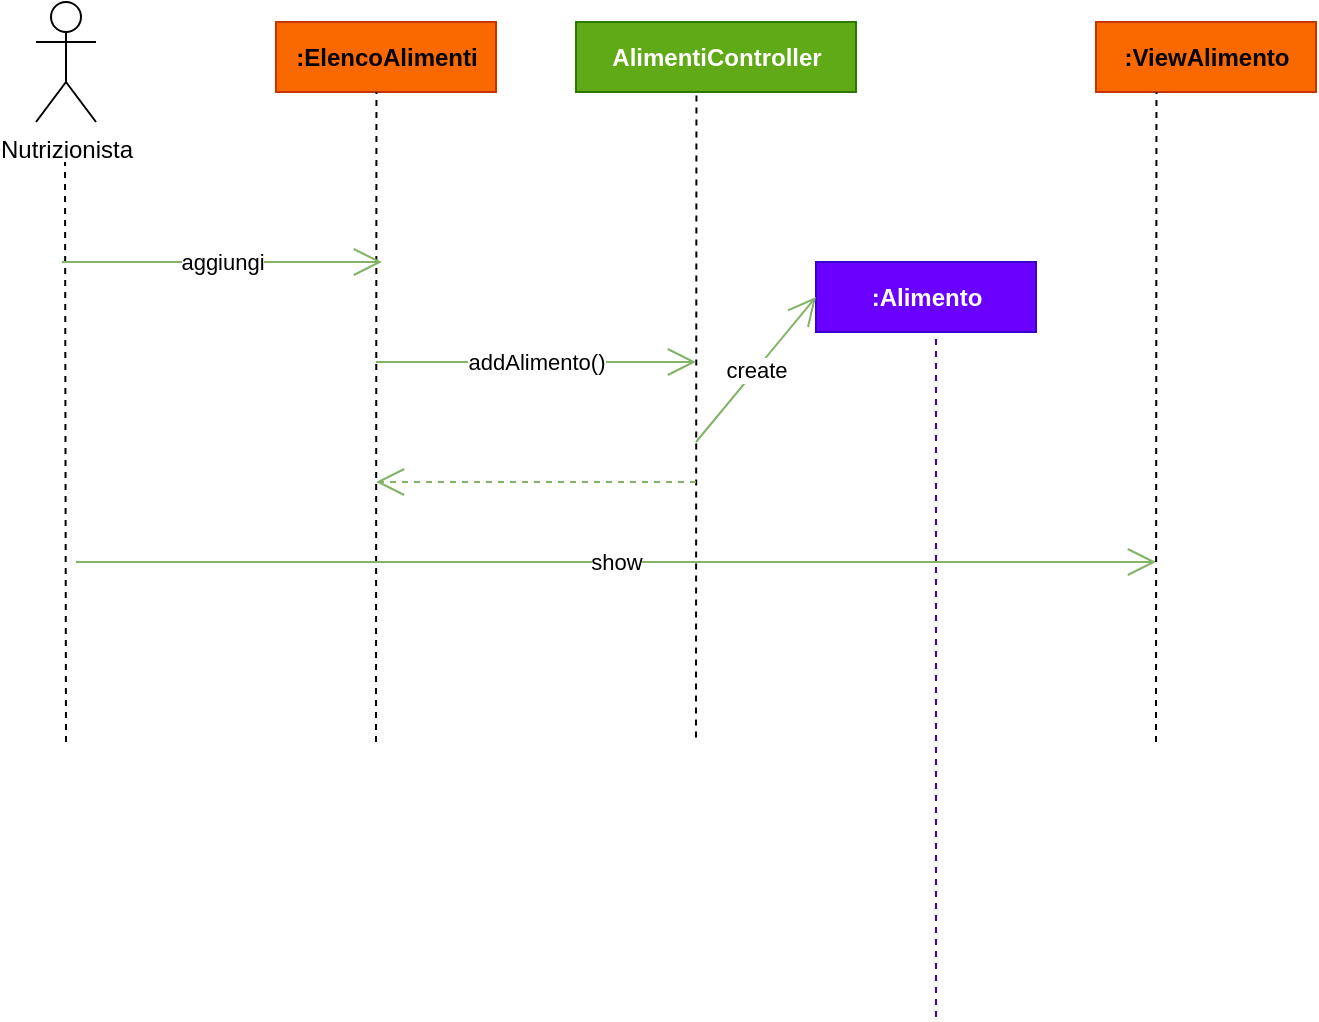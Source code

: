 <mxfile version="18.0.2" type="device"><diagram id="cqDag03rj86sCrA4Sofw" name="Page-1"><mxGraphModel dx="731" dy="402" grid="1" gridSize="10" guides="1" tooltips="1" connect="1" arrows="1" fold="1" page="1" pageScale="1" pageWidth="1169" pageHeight="827" math="0" shadow="0"><root><mxCell id="0"/><mxCell id="1" parent="0"/><mxCell id="AUerDSwF4Kn9yLPN4zHk-3" value="Nutrizionista" style="shape=umlActor;verticalLabelPosition=bottom;verticalAlign=top;html=1;outlineConnect=0;" parent="1" vertex="1"><mxGeometry x="110" y="110" width="30" height="60" as="geometry"/></mxCell><mxCell id="AUerDSwF4Kn9yLPN4zHk-4" value="" style="endArrow=none;html=1;rounded=0;dashed=1;" parent="1" edge="1"><mxGeometry width="50" height="50" relative="1" as="geometry"><mxPoint x="125" y="480" as="sourcePoint"/><mxPoint x="124.5" y="190" as="targetPoint"/></mxGeometry></mxCell><mxCell id="AUerDSwF4Kn9yLPN4zHk-5" value="&lt;b&gt;:ElencoAlimenti&lt;/b&gt;" style="html=1;fillColor=#fa6800;fontColor=#000000;strokeColor=#C73500;" parent="1" vertex="1"><mxGeometry x="230" y="120" width="110" height="35" as="geometry"/></mxCell><mxCell id="AUerDSwF4Kn9yLPN4zHk-6" value="" style="endArrow=none;html=1;rounded=0;dashed=1;" parent="1" edge="1"><mxGeometry width="50" height="50" relative="1" as="geometry"><mxPoint x="280" y="480" as="sourcePoint"/><mxPoint x="280.23" y="155" as="targetPoint"/></mxGeometry></mxCell><mxCell id="AUerDSwF4Kn9yLPN4zHk-7" value="show" style="endArrow=open;endSize=12;html=1;rounded=0;fillColor=#d5e8d4;gradientColor=#97d077;strokeColor=#82b366;" parent="1" edge="1"><mxGeometry width="160" relative="1" as="geometry"><mxPoint x="130.0" y="390" as="sourcePoint"/><mxPoint x="670" y="390" as="targetPoint"/></mxGeometry></mxCell><mxCell id="AUerDSwF4Kn9yLPN4zHk-8" value="aggiungi" style="endArrow=open;endSize=12;html=1;rounded=0;fillColor=#d5e8d4;gradientColor=#97d077;strokeColor=#82b366;" parent="1" edge="1"><mxGeometry width="160" relative="1" as="geometry"><mxPoint x="123.0" y="240" as="sourcePoint"/><mxPoint x="283.0" y="240" as="targetPoint"/></mxGeometry></mxCell><mxCell id="AUerDSwF4Kn9yLPN4zHk-9" value="&lt;b&gt;AlimentiController&lt;/b&gt;" style="html=1;fillColor=#60a917;fontColor=#ffffff;strokeColor=#2D7600;" parent="1" vertex="1"><mxGeometry x="380" y="120" width="140" height="35" as="geometry"/></mxCell><mxCell id="AUerDSwF4Kn9yLPN4zHk-10" value="" style="endArrow=none;html=1;rounded=0;dashed=1;" parent="1" edge="1"><mxGeometry width="50" height="50" relative="1" as="geometry"><mxPoint x="440" y="477.774" as="sourcePoint"/><mxPoint x="440.23" y="155" as="targetPoint"/></mxGeometry></mxCell><mxCell id="AUerDSwF4Kn9yLPN4zHk-11" value="addAlimento()" style="endArrow=open;endSize=12;html=1;rounded=0;fillColor=#d5e8d4;gradientColor=#97d077;strokeColor=#82b366;" parent="1" edge="1"><mxGeometry width="160" relative="1" as="geometry"><mxPoint x="280.0" y="290" as="sourcePoint"/><mxPoint x="440.0" y="290" as="targetPoint"/></mxGeometry></mxCell><mxCell id="QAj1MSjv-ApDCQnRfV9u-1" value="&lt;b&gt;:ViewAlimento&lt;/b&gt;" style="html=1;fillColor=#fa6800;fontColor=#000000;strokeColor=#C73500;" vertex="1" parent="1"><mxGeometry x="640" y="120" width="110" height="35" as="geometry"/></mxCell><mxCell id="QAj1MSjv-ApDCQnRfV9u-5" value="" style="endArrow=open;endSize=12;html=1;rounded=0;fillColor=#d5e8d4;gradientColor=#97d077;strokeColor=#82b366;dashed=1;" edge="1" parent="1"><mxGeometry width="160" relative="1" as="geometry"><mxPoint x="440" y="350" as="sourcePoint"/><mxPoint x="280" y="350" as="targetPoint"/></mxGeometry></mxCell><mxCell id="QAj1MSjv-ApDCQnRfV9u-6" value="" style="endArrow=none;html=1;rounded=0;dashed=1;" edge="1" parent="1"><mxGeometry width="50" height="50" relative="1" as="geometry"><mxPoint x="670" y="480" as="sourcePoint"/><mxPoint x="670.23" y="155" as="targetPoint"/></mxGeometry></mxCell><mxCell id="QAj1MSjv-ApDCQnRfV9u-7" value="&lt;b&gt;:Alimento&lt;/b&gt;" style="html=1;fillColor=#6a00ff;fontColor=#ffffff;strokeColor=#3700CC;" vertex="1" parent="1"><mxGeometry x="500" y="240" width="110" height="35" as="geometry"/></mxCell><mxCell id="QAj1MSjv-ApDCQnRfV9u-8" value="" style="endArrow=none;html=1;rounded=0;dashed=1;fillColor=#6a00ff;strokeColor=#3700CC;" edge="1" parent="1"><mxGeometry width="50" height="50" relative="1" as="geometry"><mxPoint x="560" y="617.5" as="sourcePoint"/><mxPoint x="560" y="275" as="targetPoint"/><Array as="points"><mxPoint x="560" y="445"/></Array></mxGeometry></mxCell><mxCell id="QAj1MSjv-ApDCQnRfV9u-9" value="create" style="endArrow=open;endSize=12;html=1;rounded=0;fillColor=#d5e8d4;gradientColor=#97d077;strokeColor=#82b366;entryX=0;entryY=0.5;entryDx=0;entryDy=0;" edge="1" parent="1" target="QAj1MSjv-ApDCQnRfV9u-7"><mxGeometry width="160" relative="1" as="geometry"><mxPoint x="440.0" y="330" as="sourcePoint"/><mxPoint x="600.0" y="330" as="targetPoint"/></mxGeometry></mxCell></root></mxGraphModel></diagram></mxfile>